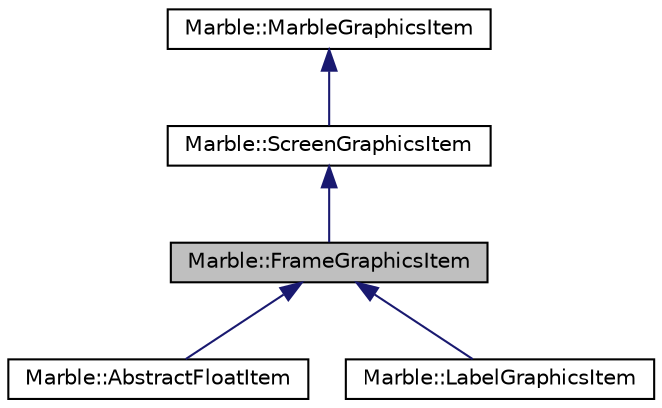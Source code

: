 digraph "Marble::FrameGraphicsItem"
{
  edge [fontname="Helvetica",fontsize="10",labelfontname="Helvetica",labelfontsize="10"];
  node [fontname="Helvetica",fontsize="10",shape=record];
  Node1 [label="Marble::FrameGraphicsItem",height=0.2,width=0.4,color="black", fillcolor="grey75", style="filled" fontcolor="black"];
  Node2 -> Node1 [dir="back",color="midnightblue",fontsize="10",style="solid",fontname="Helvetica"];
  Node2 [label="Marble::ScreenGraphicsItem",height=0.2,width=0.4,color="black", fillcolor="white", style="filled",URL="$class_marble_1_1_screen_graphics_item.html"];
  Node3 -> Node2 [dir="back",color="midnightblue",fontsize="10",style="solid",fontname="Helvetica"];
  Node3 [label="Marble::MarbleGraphicsItem",height=0.2,width=0.4,color="black", fillcolor="white", style="filled",URL="$class_marble_1_1_marble_graphics_item.html"];
  Node1 -> Node4 [dir="back",color="midnightblue",fontsize="10",style="solid",fontname="Helvetica"];
  Node4 [label="Marble::AbstractFloatItem",height=0.2,width=0.4,color="black", fillcolor="white", style="filled",URL="$class_marble_1_1_abstract_float_item.html",tooltip="The abstract class for float item plugins. "];
  Node1 -> Node5 [dir="back",color="midnightblue",fontsize="10",style="solid",fontname="Helvetica"];
  Node5 [label="Marble::LabelGraphicsItem",height=0.2,width=0.4,color="black", fillcolor="white", style="filled",URL="$class_marble_1_1_label_graphics_item.html"];
}
